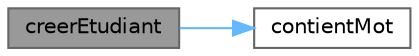digraph "creerEtudiant"
{
 // LATEX_PDF_SIZE
  bgcolor="transparent";
  edge [fontname=Helvetica,fontsize=10,labelfontname=Helvetica,labelfontsize=10];
  node [fontname=Helvetica,fontsize=10,shape=box,height=0.2,width=0.4];
  rankdir="LR";
  Node1 [label="creerEtudiant",height=0.2,width=0.4,color="gray40", fillcolor="grey60", style="filled", fontcolor="black",tooltip="Créer un étudiant grâce à une ligne du CSV traité"];
  Node1 -> Node2 [color="steelblue1",style="solid"];
  Node2 [label="contientMot",height=0.2,width=0.4,color="grey40", fillcolor="white", style="filled",URL="$creer_liste_promotions_8php.html#a715db07b13868ab6dde178e061ef4569",tooltip="Permet de vérifier si un mot clé est dans une phrase."];
}
